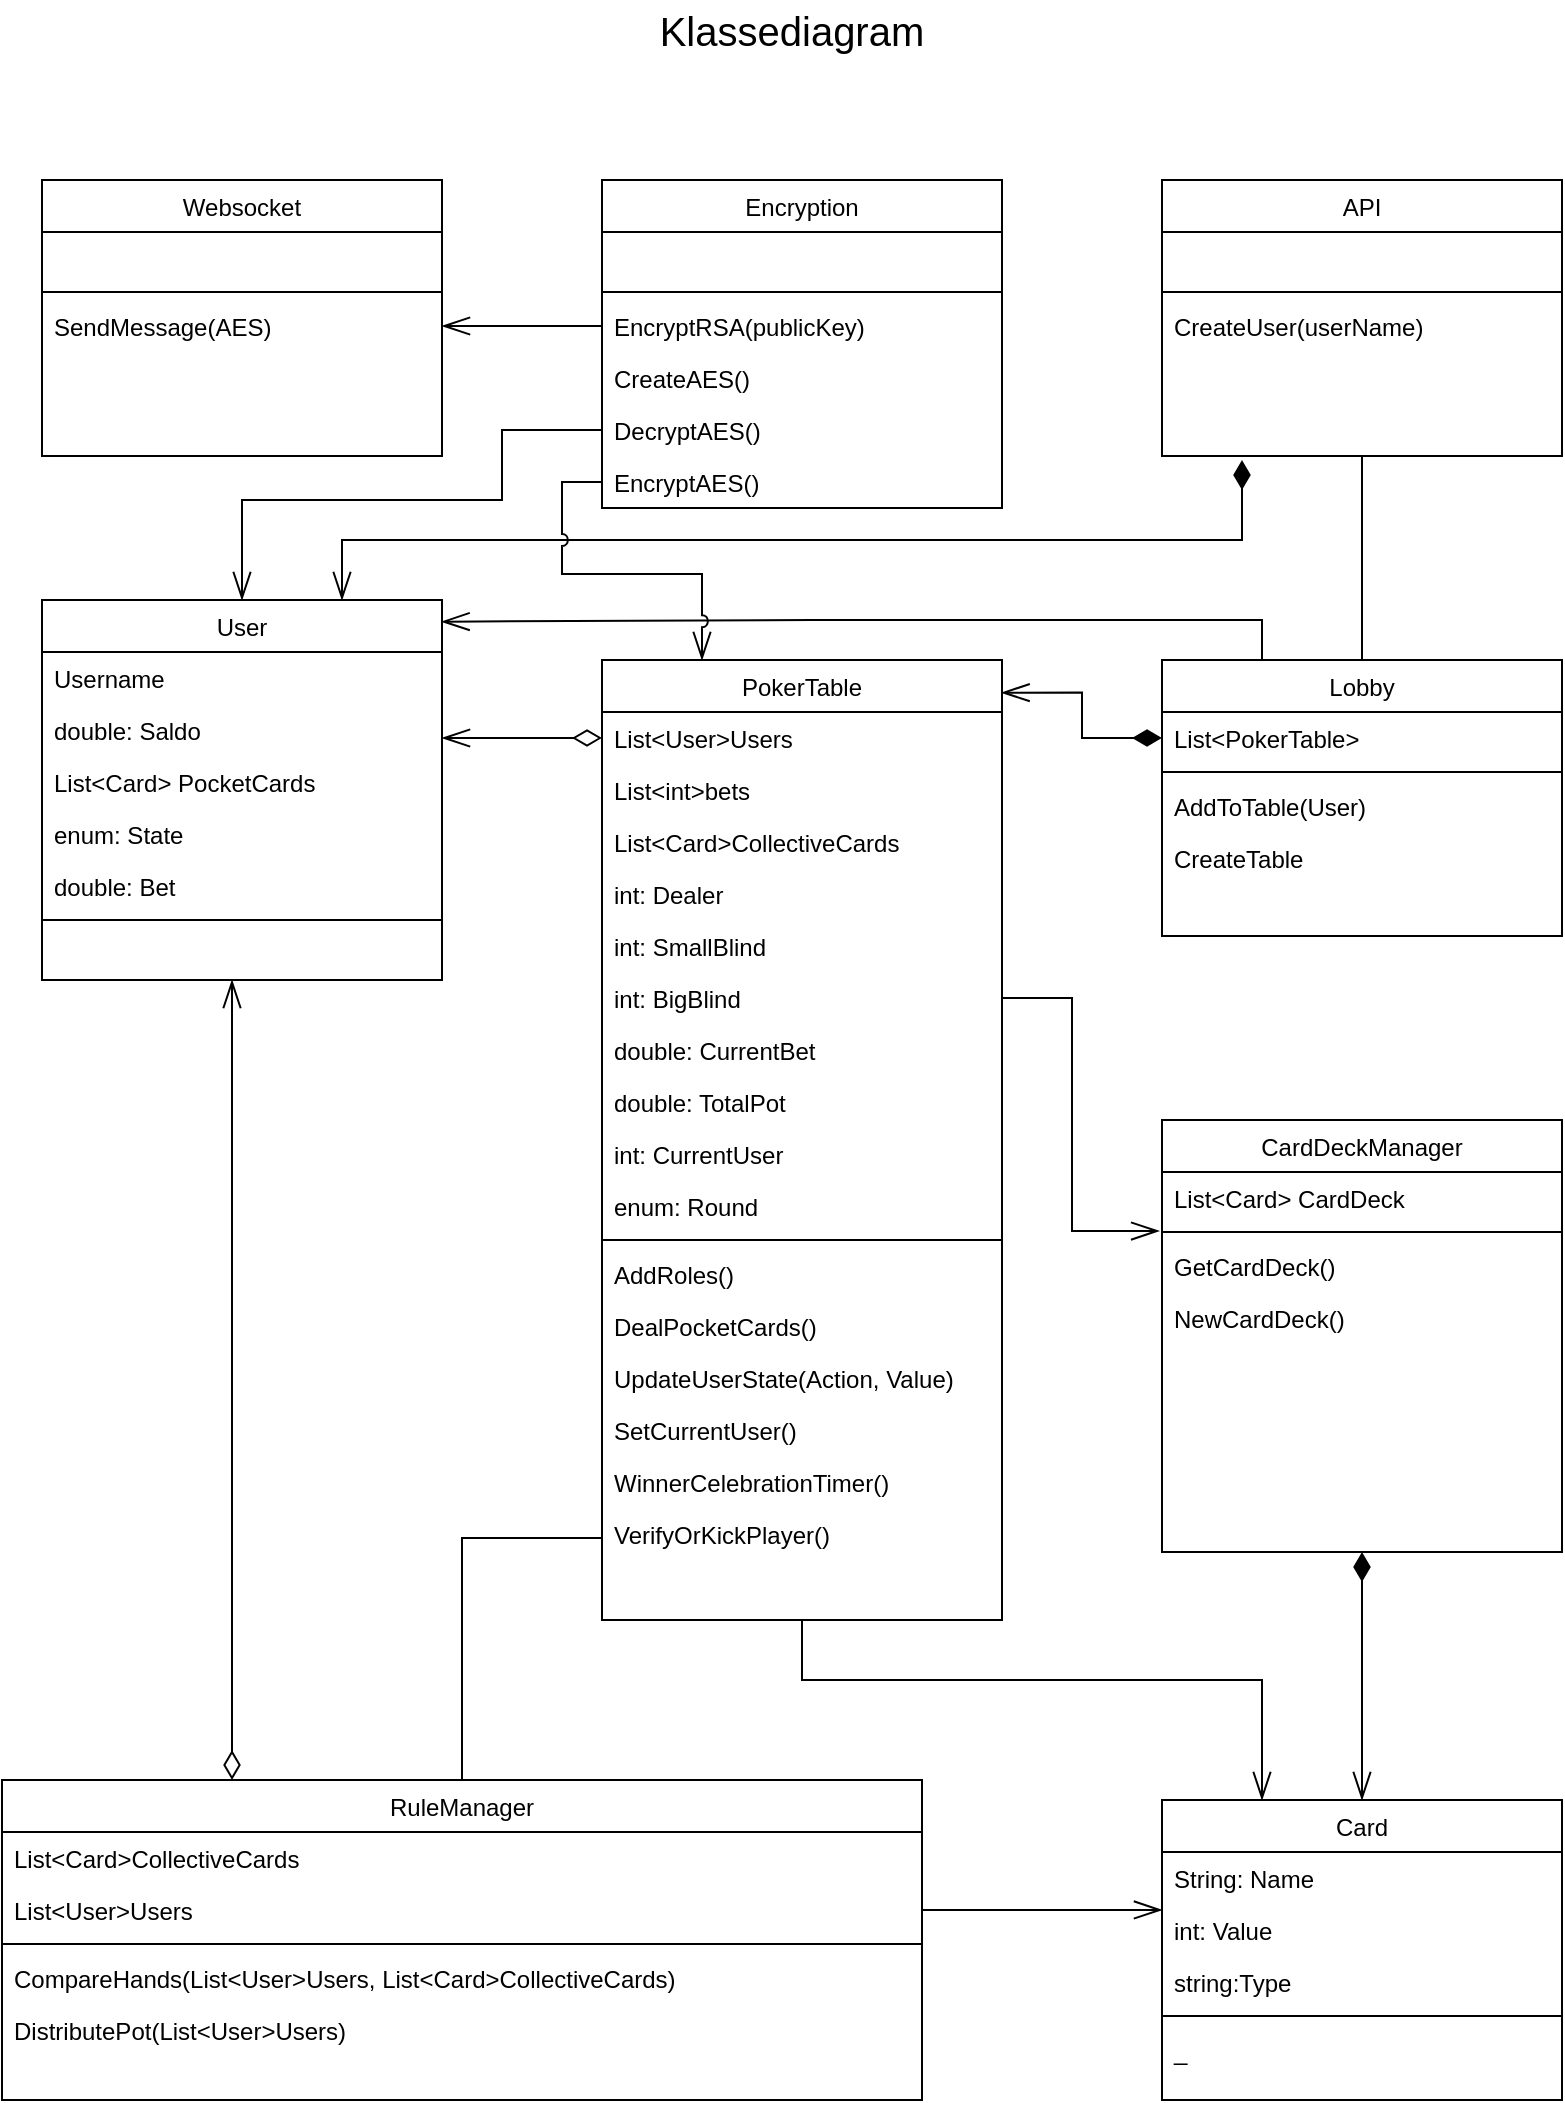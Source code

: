<mxfile>
    <diagram id="C5RBs43oDa-KdzZeNtuy" name="Page-1">
        <mxGraphModel dx="1634" dy="894" grid="1" gridSize="10" guides="1" tooltips="1" connect="1" arrows="1" fold="1" page="1" pageScale="1" pageWidth="827" pageHeight="1169" math="0" shadow="0">
            <root>
                <mxCell id="WIyWlLk6GJQsqaUBKTNV-0"/>
                <mxCell id="WIyWlLk6GJQsqaUBKTNV-1" parent="WIyWlLk6GJQsqaUBKTNV-0"/>
                <mxCell id="g2CpuVn7bc5RLm2Ukf-G-10" style="edgeStyle=orthogonalEdgeStyle;rounded=0;orthogonalLoop=1;jettySize=auto;html=1;exitX=0.25;exitY=0;exitDx=0;exitDy=0;entryX=0.999;entryY=0.057;entryDx=0;entryDy=0;entryPerimeter=0;startArrow=none;startFill=0;endArrow=openThin;endFill=0;startSize=12;endSize=12;sourcePerimeterSpacing=12;targetPerimeterSpacing=12;" parent="WIyWlLk6GJQsqaUBKTNV-1" source="zkfFHV4jXpPFQw0GAbJ--0" target="WFrLbu0aOw9eVItHQ842-36" edge="1">
                    <mxGeometry relative="1" as="geometry"/>
                </mxCell>
                <mxCell id="zkfFHV4jXpPFQw0GAbJ--0" value="Lobby" style="swimlane;fontStyle=0;align=center;verticalAlign=top;childLayout=stackLayout;horizontal=1;startSize=26;horizontalStack=0;resizeParent=1;resizeLast=0;collapsible=1;marginBottom=0;rounded=0;shadow=0;strokeWidth=1;" parent="WIyWlLk6GJQsqaUBKTNV-1" vertex="1">
                    <mxGeometry x="600" y="370" width="200" height="138" as="geometry">
                        <mxRectangle x="230" y="140" width="160" height="26" as="alternateBounds"/>
                    </mxGeometry>
                </mxCell>
                <mxCell id="WFrLbu0aOw9eVItHQ842-25" value="List&lt;PokerTable&gt;" style="text;align=left;verticalAlign=top;spacingLeft=4;spacingRight=4;overflow=hidden;rotatable=0;points=[[0,0.5],[1,0.5]];portConstraint=eastwest;" parent="zkfFHV4jXpPFQw0GAbJ--0" vertex="1">
                    <mxGeometry y="26" width="200" height="26" as="geometry"/>
                </mxCell>
                <mxCell id="zkfFHV4jXpPFQw0GAbJ--4" value="" style="line;html=1;strokeWidth=1;align=left;verticalAlign=middle;spacingTop=-1;spacingLeft=3;spacingRight=3;rotatable=0;labelPosition=right;points=[];portConstraint=eastwest;" parent="zkfFHV4jXpPFQw0GAbJ--0" vertex="1">
                    <mxGeometry y="52" width="200" height="8" as="geometry"/>
                </mxCell>
                <mxCell id="zkfFHV4jXpPFQw0GAbJ--5" value="AddToTable(User)" style="text;align=left;verticalAlign=top;spacingLeft=4;spacingRight=4;overflow=hidden;rotatable=0;points=[[0,0.5],[1,0.5]];portConstraint=eastwest;" parent="zkfFHV4jXpPFQw0GAbJ--0" vertex="1">
                    <mxGeometry y="60" width="200" height="26" as="geometry"/>
                </mxCell>
                <mxCell id="WFrLbu0aOw9eVItHQ842-24" value="CreateTable" style="text;align=left;verticalAlign=top;spacingLeft=4;spacingRight=4;overflow=hidden;rotatable=0;points=[[0,0.5],[1,0.5]];portConstraint=eastwest;" parent="zkfFHV4jXpPFQw0GAbJ--0" vertex="1">
                    <mxGeometry y="86" width="200" height="26" as="geometry"/>
                </mxCell>
                <mxCell id="zkfFHV4jXpPFQw0GAbJ--13" value="Encryption" style="swimlane;fontStyle=0;align=center;verticalAlign=top;childLayout=stackLayout;horizontal=1;startSize=26;horizontalStack=0;resizeParent=1;resizeLast=0;collapsible=1;marginBottom=0;rounded=0;shadow=0;strokeWidth=1;" parent="WIyWlLk6GJQsqaUBKTNV-1" vertex="1">
                    <mxGeometry x="320" y="130" width="200" height="164" as="geometry">
                        <mxRectangle x="340" y="380" width="170" height="26" as="alternateBounds"/>
                    </mxGeometry>
                </mxCell>
                <mxCell id="zkfFHV4jXpPFQw0GAbJ--14" value=" " style="text;align=left;verticalAlign=top;spacingLeft=4;spacingRight=4;overflow=hidden;rotatable=0;points=[[0,0.5],[1,0.5]];portConstraint=eastwest;" parent="zkfFHV4jXpPFQw0GAbJ--13" vertex="1">
                    <mxGeometry y="26" width="200" height="26" as="geometry"/>
                </mxCell>
                <mxCell id="zkfFHV4jXpPFQw0GAbJ--15" value="" style="line;html=1;strokeWidth=1;align=left;verticalAlign=middle;spacingTop=-1;spacingLeft=3;spacingRight=3;rotatable=0;labelPosition=right;points=[];portConstraint=eastwest;" parent="zkfFHV4jXpPFQw0GAbJ--13" vertex="1">
                    <mxGeometry y="52" width="200" height="8" as="geometry"/>
                </mxCell>
                <mxCell id="WFrLbu0aOw9eVItHQ842-3" value="EncryptRSA(publicKey)" style="text;align=left;verticalAlign=top;spacingLeft=4;spacingRight=4;overflow=hidden;rotatable=0;points=[[0,0.5],[1,0.5]];portConstraint=eastwest;" parent="zkfFHV4jXpPFQw0GAbJ--13" vertex="1">
                    <mxGeometry y="60" width="200" height="26" as="geometry"/>
                </mxCell>
                <mxCell id="WFrLbu0aOw9eVItHQ842-13" value="CreateAES()" style="text;align=left;verticalAlign=top;spacingLeft=4;spacingRight=4;overflow=hidden;rotatable=0;points=[[0,0.5],[1,0.5]];portConstraint=eastwest;" parent="zkfFHV4jXpPFQw0GAbJ--13" vertex="1">
                    <mxGeometry y="86" width="200" height="26" as="geometry"/>
                </mxCell>
                <mxCell id="WFrLbu0aOw9eVItHQ842-12" value="DecryptAES()" style="text;align=left;verticalAlign=top;spacingLeft=4;spacingRight=4;overflow=hidden;rotatable=0;points=[[0,0.5],[1,0.5]];portConstraint=eastwest;" parent="zkfFHV4jXpPFQw0GAbJ--13" vertex="1">
                    <mxGeometry y="112" width="200" height="26" as="geometry"/>
                </mxCell>
                <mxCell id="WFrLbu0aOw9eVItHQ842-27" value="EncryptAES()" style="text;align=left;verticalAlign=top;spacingLeft=4;spacingRight=4;overflow=hidden;rotatable=0;points=[[0,0.5],[1,0.5]];portConstraint=eastwest;" parent="zkfFHV4jXpPFQw0GAbJ--13" vertex="1">
                    <mxGeometry y="138" width="200" height="26" as="geometry"/>
                </mxCell>
                <mxCell id="zkfFHV4jXpPFQw0GAbJ--17" value="Card" style="swimlane;fontStyle=0;align=center;verticalAlign=top;childLayout=stackLayout;horizontal=1;startSize=26;horizontalStack=0;resizeParent=1;resizeLast=0;collapsible=1;marginBottom=0;rounded=0;shadow=0;strokeWidth=1;" parent="WIyWlLk6GJQsqaUBKTNV-1" vertex="1">
                    <mxGeometry x="600" y="940" width="200" height="150" as="geometry">
                        <mxRectangle x="550" y="140" width="160" height="26" as="alternateBounds"/>
                    </mxGeometry>
                </mxCell>
                <mxCell id="zkfFHV4jXpPFQw0GAbJ--18" value="String: Name" style="text;align=left;verticalAlign=top;spacingLeft=4;spacingRight=4;overflow=hidden;rotatable=0;points=[[0,0.5],[1,0.5]];portConstraint=eastwest;" parent="zkfFHV4jXpPFQw0GAbJ--17" vertex="1">
                    <mxGeometry y="26" width="200" height="26" as="geometry"/>
                </mxCell>
                <mxCell id="zkfFHV4jXpPFQw0GAbJ--19" value="int: Value" style="text;align=left;verticalAlign=top;spacingLeft=4;spacingRight=4;overflow=hidden;rotatable=0;points=[[0,0.5],[1,0.5]];portConstraint=eastwest;rounded=0;shadow=0;html=0;" parent="zkfFHV4jXpPFQw0GAbJ--17" vertex="1">
                    <mxGeometry y="52" width="200" height="26" as="geometry"/>
                </mxCell>
                <mxCell id="zkfFHV4jXpPFQw0GAbJ--20" value="string:Type" style="text;align=left;verticalAlign=top;spacingLeft=4;spacingRight=4;overflow=hidden;rotatable=0;points=[[0,0.5],[1,0.5]];portConstraint=eastwest;rounded=0;shadow=0;html=0;" parent="zkfFHV4jXpPFQw0GAbJ--17" vertex="1">
                    <mxGeometry y="78" width="200" height="26" as="geometry"/>
                </mxCell>
                <mxCell id="zkfFHV4jXpPFQw0GAbJ--23" value="" style="line;html=1;strokeWidth=1;align=left;verticalAlign=middle;spacingTop=-1;spacingLeft=3;spacingRight=3;rotatable=0;labelPosition=right;points=[];portConstraint=eastwest;" parent="zkfFHV4jXpPFQw0GAbJ--17" vertex="1">
                    <mxGeometry y="104" width="200" height="8" as="geometry"/>
                </mxCell>
                <mxCell id="zkfFHV4jXpPFQw0GAbJ--25" value="_" style="text;align=left;verticalAlign=top;spacingLeft=4;spacingRight=4;overflow=hidden;rotatable=0;points=[[0,0.5],[1,0.5]];portConstraint=eastwest;" parent="zkfFHV4jXpPFQw0GAbJ--17" vertex="1">
                    <mxGeometry y="112" width="200" height="26" as="geometry"/>
                </mxCell>
                <mxCell id="g2CpuVn7bc5RLm2Ukf-G-5" style="edgeStyle=orthogonalEdgeStyle;rounded=0;orthogonalLoop=1;jettySize=auto;html=1;entryX=0.5;entryY=0;entryDx=0;entryDy=0;startArrow=diamondThin;startFill=1;endArrow=openThin;endFill=0;startSize=12;endSize=12;sourcePerimeterSpacing=12;targetPerimeterSpacing=12;exitX=0.5;exitY=1;exitDx=0;exitDy=0;" parent="WIyWlLk6GJQsqaUBKTNV-1" source="WFrLbu0aOw9eVItHQ842-4" target="zkfFHV4jXpPFQw0GAbJ--17" edge="1">
                    <mxGeometry relative="1" as="geometry"/>
                </mxCell>
                <mxCell id="WFrLbu0aOw9eVItHQ842-4" value="CardDeckManager" style="swimlane;fontStyle=0;align=center;verticalAlign=top;childLayout=stackLayout;horizontal=1;startSize=26;horizontalStack=0;resizeParent=1;resizeLast=0;collapsible=1;marginBottom=0;rounded=0;shadow=0;strokeWidth=1;" parent="WIyWlLk6GJQsqaUBKTNV-1" vertex="1">
                    <mxGeometry x="600" y="600" width="200" height="216" as="geometry">
                        <mxRectangle x="550" y="140" width="160" height="26" as="alternateBounds"/>
                    </mxGeometry>
                </mxCell>
                <mxCell id="WFrLbu0aOw9eVItHQ842-5" value="List&lt;Card&gt; CardDeck" style="text;align=left;verticalAlign=top;spacingLeft=4;spacingRight=4;overflow=hidden;rotatable=0;points=[[0,0.5],[1,0.5]];portConstraint=eastwest;" parent="WFrLbu0aOw9eVItHQ842-4" vertex="1">
                    <mxGeometry y="26" width="200" height="26" as="geometry"/>
                </mxCell>
                <mxCell id="WFrLbu0aOw9eVItHQ842-10" value="" style="line;html=1;strokeWidth=1;align=left;verticalAlign=middle;spacingTop=-1;spacingLeft=3;spacingRight=3;rotatable=0;labelPosition=right;points=[];portConstraint=eastwest;" parent="WFrLbu0aOw9eVItHQ842-4" vertex="1">
                    <mxGeometry y="52" width="200" height="8" as="geometry"/>
                </mxCell>
                <mxCell id="WFrLbu0aOw9eVItHQ842-11" value="GetCardDeck()" style="text;align=left;verticalAlign=top;spacingLeft=4;spacingRight=4;overflow=hidden;rotatable=0;points=[[0,0.5],[1,0.5]];portConstraint=eastwest;" parent="WFrLbu0aOw9eVItHQ842-4" vertex="1">
                    <mxGeometry y="60" width="200" height="26" as="geometry"/>
                </mxCell>
                <mxCell id="WFrLbu0aOw9eVItHQ842-26" value="NewCardDeck()" style="text;align=left;verticalAlign=top;spacingLeft=4;spacingRight=4;overflow=hidden;rotatable=0;points=[[0,0.5],[1,0.5]];portConstraint=eastwest;" parent="WFrLbu0aOw9eVItHQ842-4" vertex="1">
                    <mxGeometry y="86" width="200" height="26" as="geometry"/>
                </mxCell>
                <mxCell id="g2CpuVn7bc5RLm2Ukf-G-0" style="edgeStyle=orthogonalEdgeStyle;rounded=0;orthogonalLoop=1;jettySize=auto;html=1;entryX=0.5;entryY=0;entryDx=0;entryDy=0;endArrow=none;endFill=0;" parent="WIyWlLk6GJQsqaUBKTNV-1" source="WFrLbu0aOw9eVItHQ842-14" target="zkfFHV4jXpPFQw0GAbJ--0" edge="1">
                    <mxGeometry relative="1" as="geometry"/>
                </mxCell>
                <mxCell id="g2CpuVn7bc5RLm2Ukf-G-9" style="edgeStyle=orthogonalEdgeStyle;rounded=0;orthogonalLoop=1;jettySize=auto;html=1;entryX=0.75;entryY=0;entryDx=0;entryDy=0;startArrow=diamondThin;startFill=1;endArrow=openThin;endFill=0;startSize=12;endSize=12;sourcePerimeterSpacing=12;targetPerimeterSpacing=12;" parent="WIyWlLk6GJQsqaUBKTNV-1" target="WFrLbu0aOw9eVItHQ842-36" edge="1">
                    <mxGeometry relative="1" as="geometry">
                        <mxPoint x="640" y="270" as="sourcePoint"/>
                        <Array as="points">
                            <mxPoint x="640" y="310"/>
                            <mxPoint x="190" y="310"/>
                        </Array>
                    </mxGeometry>
                </mxCell>
                <mxCell id="WFrLbu0aOw9eVItHQ842-14" value="API" style="swimlane;fontStyle=0;align=center;verticalAlign=top;childLayout=stackLayout;horizontal=1;startSize=26;horizontalStack=0;resizeParent=1;resizeLast=0;collapsible=1;marginBottom=0;rounded=0;shadow=0;strokeWidth=1;" parent="WIyWlLk6GJQsqaUBKTNV-1" vertex="1">
                    <mxGeometry x="600" y="130" width="200" height="138" as="geometry">
                        <mxRectangle x="340" y="380" width="170" height="26" as="alternateBounds"/>
                    </mxGeometry>
                </mxCell>
                <mxCell id="WFrLbu0aOw9eVItHQ842-15" value=" " style="text;align=left;verticalAlign=top;spacingLeft=4;spacingRight=4;overflow=hidden;rotatable=0;points=[[0,0.5],[1,0.5]];portConstraint=eastwest;" parent="WFrLbu0aOw9eVItHQ842-14" vertex="1">
                    <mxGeometry y="26" width="200" height="26" as="geometry"/>
                </mxCell>
                <mxCell id="WFrLbu0aOw9eVItHQ842-16" value="" style="line;html=1;strokeWidth=1;align=left;verticalAlign=middle;spacingTop=-1;spacingLeft=3;spacingRight=3;rotatable=0;labelPosition=right;points=[];portConstraint=eastwest;" parent="WFrLbu0aOw9eVItHQ842-14" vertex="1">
                    <mxGeometry y="52" width="200" height="8" as="geometry"/>
                </mxCell>
                <mxCell id="WFrLbu0aOw9eVItHQ842-17" value="CreateUser(userName)" style="text;align=left;verticalAlign=top;spacingLeft=4;spacingRight=4;overflow=hidden;rotatable=0;points=[[0,0.5],[1,0.5]];portConstraint=eastwest;" parent="WFrLbu0aOw9eVItHQ842-14" vertex="1">
                    <mxGeometry y="60" width="200" height="26" as="geometry"/>
                </mxCell>
                <mxCell id="WFrLbu0aOw9eVItHQ842-20" value="PokerTable" style="swimlane;fontStyle=0;align=center;verticalAlign=top;childLayout=stackLayout;horizontal=1;startSize=26;horizontalStack=0;resizeParent=1;resizeLast=0;collapsible=1;marginBottom=0;rounded=0;shadow=0;strokeWidth=1;" parent="WIyWlLk6GJQsqaUBKTNV-1" vertex="1">
                    <mxGeometry x="320" y="370" width="200" height="480" as="geometry">
                        <mxRectangle x="230" y="140" width="160" height="26" as="alternateBounds"/>
                    </mxGeometry>
                </mxCell>
                <mxCell id="WFrLbu0aOw9eVItHQ842-43" value="List&lt;User&gt;Users" style="text;align=left;verticalAlign=top;spacingLeft=4;spacingRight=4;overflow=hidden;rotatable=0;points=[[0,0.5],[1,0.5]];portConstraint=eastwest;" parent="WFrLbu0aOw9eVItHQ842-20" vertex="1">
                    <mxGeometry y="26" width="200" height="26" as="geometry"/>
                </mxCell>
                <mxCell id="WFrLbu0aOw9eVItHQ842-48" value="List&lt;int&gt;bets" style="text;align=left;verticalAlign=top;spacingLeft=4;spacingRight=4;overflow=hidden;rotatable=0;points=[[0,0.5],[1,0.5]];portConstraint=eastwest;" parent="WFrLbu0aOw9eVItHQ842-20" vertex="1">
                    <mxGeometry y="52" width="200" height="26" as="geometry"/>
                </mxCell>
                <mxCell id="yhYtkNrn_32uBkW9VBf4-6" value="List&lt;Card&gt;CollectiveCards" style="text;align=left;verticalAlign=top;spacingLeft=4;spacingRight=4;overflow=hidden;rotatable=0;points=[[0,0.5],[1,0.5]];portConstraint=eastwest;" parent="WFrLbu0aOw9eVItHQ842-20" vertex="1">
                    <mxGeometry y="78" width="200" height="26" as="geometry"/>
                </mxCell>
                <mxCell id="WFrLbu0aOw9eVItHQ842-44" value="int: Dealer " style="text;align=left;verticalAlign=top;spacingLeft=4;spacingRight=4;overflow=hidden;rotatable=0;points=[[0,0.5],[1,0.5]];portConstraint=eastwest;" parent="WFrLbu0aOw9eVItHQ842-20" vertex="1">
                    <mxGeometry y="104" width="200" height="26" as="geometry"/>
                </mxCell>
                <mxCell id="WFrLbu0aOw9eVItHQ842-45" value="int: SmallBlind" style="text;align=left;verticalAlign=top;spacingLeft=4;spacingRight=4;overflow=hidden;rotatable=0;points=[[0,0.5],[1,0.5]];portConstraint=eastwest;" parent="WFrLbu0aOw9eVItHQ842-20" vertex="1">
                    <mxGeometry y="130" width="200" height="26" as="geometry"/>
                </mxCell>
                <mxCell id="WFrLbu0aOw9eVItHQ842-46" value="int: BigBlind" style="text;align=left;verticalAlign=top;spacingLeft=4;spacingRight=4;overflow=hidden;rotatable=0;points=[[0,0.5],[1,0.5]];portConstraint=eastwest;" parent="WFrLbu0aOw9eVItHQ842-20" vertex="1">
                    <mxGeometry y="156" width="200" height="26" as="geometry"/>
                </mxCell>
                <mxCell id="yhYtkNrn_32uBkW9VBf4-2" value="double: CurrentBet" style="text;align=left;verticalAlign=top;spacingLeft=4;spacingRight=4;overflow=hidden;rotatable=0;points=[[0,0.5],[1,0.5]];portConstraint=eastwest;" parent="WFrLbu0aOw9eVItHQ842-20" vertex="1">
                    <mxGeometry y="182" width="200" height="26" as="geometry"/>
                </mxCell>
                <mxCell id="RgYvJ4ODF3j2oK7oiL2H-4" value="double: TotalPot" style="text;align=left;verticalAlign=top;spacingLeft=4;spacingRight=4;overflow=hidden;rotatable=0;points=[[0,0.5],[1,0.5]];portConstraint=eastwest;" parent="WFrLbu0aOw9eVItHQ842-20" vertex="1">
                    <mxGeometry y="208" width="200" height="26" as="geometry"/>
                </mxCell>
                <mxCell id="yhYtkNrn_32uBkW9VBf4-3" value="int: CurrentUser" style="text;align=left;verticalAlign=top;spacingLeft=4;spacingRight=4;overflow=hidden;rotatable=0;points=[[0,0.5],[1,0.5]];portConstraint=eastwest;" parent="WFrLbu0aOw9eVItHQ842-20" vertex="1">
                    <mxGeometry y="234" width="200" height="26" as="geometry"/>
                </mxCell>
                <mxCell id="yhYtkNrn_32uBkW9VBf4-7" value="enum: Round" style="text;align=left;verticalAlign=top;spacingLeft=4;spacingRight=4;overflow=hidden;rotatable=0;points=[[0,0.5],[1,0.5]];portConstraint=eastwest;" parent="WFrLbu0aOw9eVItHQ842-20" vertex="1">
                    <mxGeometry y="260" width="200" height="26" as="geometry"/>
                </mxCell>
                <mxCell id="WFrLbu0aOw9eVItHQ842-22" value="" style="line;html=1;strokeWidth=1;align=left;verticalAlign=middle;spacingTop=-1;spacingLeft=3;spacingRight=3;rotatable=0;labelPosition=right;points=[];portConstraint=eastwest;" parent="WFrLbu0aOw9eVItHQ842-20" vertex="1">
                    <mxGeometry y="286" width="200" height="8" as="geometry"/>
                </mxCell>
                <mxCell id="WFrLbu0aOw9eVItHQ842-28" value="AddRoles()" style="text;align=left;verticalAlign=top;spacingLeft=4;spacingRight=4;overflow=hidden;rotatable=0;points=[[0,0.5],[1,0.5]];portConstraint=eastwest;" parent="WFrLbu0aOw9eVItHQ842-20" vertex="1">
                    <mxGeometry y="294" width="200" height="26" as="geometry"/>
                </mxCell>
                <mxCell id="WFrLbu0aOw9eVItHQ842-29" value="DealPocketCards()" style="text;align=left;verticalAlign=top;spacingLeft=4;spacingRight=4;overflow=hidden;rotatable=0;points=[[0,0.5],[1,0.5]];portConstraint=eastwest;" parent="WFrLbu0aOw9eVItHQ842-20" vertex="1">
                    <mxGeometry y="320" width="200" height="26" as="geometry"/>
                </mxCell>
                <mxCell id="yhYtkNrn_32uBkW9VBf4-0" value="UpdateUserState(Action, Value)" style="text;align=left;verticalAlign=top;spacingLeft=4;spacingRight=4;overflow=hidden;rotatable=0;points=[[0,0.5],[1,0.5]];portConstraint=eastwest;" parent="WFrLbu0aOw9eVItHQ842-20" vertex="1">
                    <mxGeometry y="346" width="200" height="26" as="geometry"/>
                </mxCell>
                <mxCell id="yhYtkNrn_32uBkW9VBf4-4" value="SetCurrentUser()" style="text;align=left;verticalAlign=top;spacingLeft=4;spacingRight=4;overflow=hidden;rotatable=0;points=[[0,0.5],[1,0.5]];portConstraint=eastwest;" parent="WFrLbu0aOw9eVItHQ842-20" vertex="1">
                    <mxGeometry y="372" width="200" height="26" as="geometry"/>
                </mxCell>
                <mxCell id="RgYvJ4ODF3j2oK7oiL2H-8" value="WinnerCelebrationTimer()" style="text;align=left;verticalAlign=top;spacingLeft=4;spacingRight=4;overflow=hidden;rotatable=0;points=[[0,0.5],[1,0.5]];portConstraint=eastwest;" parent="WFrLbu0aOw9eVItHQ842-20" vertex="1">
                    <mxGeometry y="398" width="200" height="26" as="geometry"/>
                </mxCell>
                <mxCell id="RgYvJ4ODF3j2oK7oiL2H-7" value="VerifyOrKickPlayer()" style="text;align=left;verticalAlign=top;spacingLeft=4;spacingRight=4;overflow=hidden;rotatable=0;points=[[0,0.5],[1,0.5]];portConstraint=eastwest;" parent="WFrLbu0aOw9eVItHQ842-20" vertex="1">
                    <mxGeometry y="424" width="200" height="30" as="geometry"/>
                </mxCell>
                <mxCell id="g2CpuVn7bc5RLm2Ukf-G-13" style="edgeStyle=orthogonalEdgeStyle;rounded=0;orthogonalLoop=1;jettySize=auto;html=1;exitX=0.25;exitY=0;exitDx=0;exitDy=0;entryX=0.475;entryY=1;entryDx=0;entryDy=0;entryPerimeter=0;startArrow=diamondThin;startFill=0;endArrow=openThin;endFill=0;startSize=12;endSize=12;sourcePerimeterSpacing=12;targetPerimeterSpacing=12;" parent="WIyWlLk6GJQsqaUBKTNV-1" source="WFrLbu0aOw9eVItHQ842-30" target="WFrLbu0aOw9eVItHQ842-41" edge="1">
                    <mxGeometry relative="1" as="geometry"/>
                </mxCell>
                <mxCell id="WFrLbu0aOw9eVItHQ842-30" value="RuleManager" style="swimlane;fontStyle=0;align=center;verticalAlign=top;childLayout=stackLayout;horizontal=1;startSize=26;horizontalStack=0;resizeParent=1;resizeLast=0;collapsible=1;marginBottom=0;rounded=0;shadow=0;strokeWidth=1;" parent="WIyWlLk6GJQsqaUBKTNV-1" vertex="1">
                    <mxGeometry x="20" y="930" width="460" height="160" as="geometry">
                        <mxRectangle x="550" y="140" width="160" height="26" as="alternateBounds"/>
                    </mxGeometry>
                </mxCell>
                <mxCell id="WFrLbu0aOw9eVItHQ842-31" value="List&lt;Card&gt;CollectiveCards" style="text;align=left;verticalAlign=top;spacingLeft=4;spacingRight=4;overflow=hidden;rotatable=0;points=[[0,0.5],[1,0.5]];portConstraint=eastwest;" parent="WFrLbu0aOw9eVItHQ842-30" vertex="1">
                    <mxGeometry y="26" width="460" height="26" as="geometry"/>
                </mxCell>
                <mxCell id="WFrLbu0aOw9eVItHQ842-35" value="List&lt;User&gt;Users" style="text;align=left;verticalAlign=top;spacingLeft=4;spacingRight=4;overflow=hidden;rotatable=0;points=[[0,0.5],[1,0.5]];portConstraint=eastwest;" parent="WFrLbu0aOw9eVItHQ842-30" vertex="1">
                    <mxGeometry y="52" width="460" height="26" as="geometry"/>
                </mxCell>
                <mxCell id="WFrLbu0aOw9eVItHQ842-32" value="" style="line;html=1;strokeWidth=1;align=left;verticalAlign=middle;spacingTop=-1;spacingLeft=3;spacingRight=3;rotatable=0;labelPosition=right;points=[];portConstraint=eastwest;" parent="WFrLbu0aOw9eVItHQ842-30" vertex="1">
                    <mxGeometry y="78" width="460" height="8" as="geometry"/>
                </mxCell>
                <mxCell id="WFrLbu0aOw9eVItHQ842-33" value="CompareHands(List&lt;User&gt;Users, List&lt;Card&gt;CollectiveCards)" style="text;align=left;verticalAlign=top;spacingLeft=4;spacingRight=4;overflow=hidden;rotatable=0;points=[[0,0.5],[1,0.5]];portConstraint=eastwest;" parent="WFrLbu0aOw9eVItHQ842-30" vertex="1">
                    <mxGeometry y="86" width="460" height="26" as="geometry"/>
                </mxCell>
                <mxCell id="RgYvJ4ODF3j2oK7oiL2H-5" value="DistributePot(List&lt;User&gt;Users)" style="text;align=left;verticalAlign=top;spacingLeft=4;spacingRight=4;overflow=hidden;rotatable=0;points=[[0,0.5],[1,0.5]];portConstraint=eastwest;" parent="WFrLbu0aOw9eVItHQ842-30" vertex="1">
                    <mxGeometry y="112" width="460" height="26" as="geometry"/>
                </mxCell>
                <mxCell id="WFrLbu0aOw9eVItHQ842-36" value="User" style="swimlane;fontStyle=0;align=center;verticalAlign=top;childLayout=stackLayout;horizontal=1;startSize=26;horizontalStack=0;resizeParent=1;resizeLast=0;collapsible=1;marginBottom=0;rounded=0;shadow=0;strokeWidth=1;" parent="WIyWlLk6GJQsqaUBKTNV-1" vertex="1">
                    <mxGeometry x="40" y="340" width="200" height="190" as="geometry">
                        <mxRectangle x="340" y="380" width="170" height="26" as="alternateBounds"/>
                    </mxGeometry>
                </mxCell>
                <mxCell id="WFrLbu0aOw9eVItHQ842-37" value="Username" style="text;align=left;verticalAlign=top;spacingLeft=4;spacingRight=4;overflow=hidden;rotatable=0;points=[[0,0.5],[1,0.5]];portConstraint=eastwest;" parent="WFrLbu0aOw9eVItHQ842-36" vertex="1">
                    <mxGeometry y="26" width="200" height="26" as="geometry"/>
                </mxCell>
                <mxCell id="WFrLbu0aOw9eVItHQ842-40" value="double: Saldo" style="text;align=left;verticalAlign=top;spacingLeft=4;spacingRight=4;overflow=hidden;rotatable=0;points=[[0,0.5],[1,0.5]];portConstraint=eastwest;" parent="WFrLbu0aOw9eVItHQ842-36" vertex="1">
                    <mxGeometry y="52" width="200" height="26" as="geometry"/>
                </mxCell>
                <mxCell id="WFrLbu0aOw9eVItHQ842-42" value="List&lt;Card&gt; PocketCards" style="text;align=left;verticalAlign=top;spacingLeft=4;spacingRight=4;overflow=hidden;rotatable=0;points=[[0,0.5],[1,0.5]];portConstraint=eastwest;" parent="WFrLbu0aOw9eVItHQ842-36" vertex="1">
                    <mxGeometry y="78" width="200" height="26" as="geometry"/>
                </mxCell>
                <mxCell id="WFrLbu0aOw9eVItHQ842-47" value="enum: State" style="text;align=left;verticalAlign=top;spacingLeft=4;spacingRight=4;overflow=hidden;rotatable=0;points=[[0,0.5],[1,0.5]];portConstraint=eastwest;" parent="WFrLbu0aOw9eVItHQ842-36" vertex="1">
                    <mxGeometry y="104" width="200" height="26" as="geometry"/>
                </mxCell>
                <mxCell id="WFrLbu0aOw9eVItHQ842-49" value="double: Bet" style="text;align=left;verticalAlign=top;spacingLeft=4;spacingRight=4;overflow=hidden;rotatable=0;points=[[0,0.5],[1,0.5]];portConstraint=eastwest;" parent="WFrLbu0aOw9eVItHQ842-36" vertex="1">
                    <mxGeometry y="130" width="200" height="26" as="geometry"/>
                </mxCell>
                <mxCell id="WFrLbu0aOw9eVItHQ842-38" value="" style="line;html=1;strokeWidth=1;align=left;verticalAlign=middle;spacingTop=-1;spacingLeft=3;spacingRight=3;rotatable=0;labelPosition=right;points=[];portConstraint=eastwest;" parent="WFrLbu0aOw9eVItHQ842-36" vertex="1">
                    <mxGeometry y="156" width="200" height="8" as="geometry"/>
                </mxCell>
                <mxCell id="WFrLbu0aOw9eVItHQ842-41" value=" " style="text;align=left;verticalAlign=top;spacingLeft=4;spacingRight=4;overflow=hidden;rotatable=0;points=[[0,0.5],[1,0.5]];portConstraint=eastwest;" parent="WFrLbu0aOw9eVItHQ842-36" vertex="1">
                    <mxGeometry y="164" width="200" height="26" as="geometry"/>
                </mxCell>
                <mxCell id="RgYvJ4ODF3j2oK7oiL2H-0" value="Websocket" style="swimlane;fontStyle=0;align=center;verticalAlign=top;childLayout=stackLayout;horizontal=1;startSize=26;horizontalStack=0;resizeParent=1;resizeLast=0;collapsible=1;marginBottom=0;rounded=0;shadow=0;strokeWidth=1;" parent="WIyWlLk6GJQsqaUBKTNV-1" vertex="1">
                    <mxGeometry x="40" y="130" width="200" height="138" as="geometry">
                        <mxRectangle x="340" y="380" width="170" height="26" as="alternateBounds"/>
                    </mxGeometry>
                </mxCell>
                <mxCell id="RgYvJ4ODF3j2oK7oiL2H-1" value=" " style="text;align=left;verticalAlign=top;spacingLeft=4;spacingRight=4;overflow=hidden;rotatable=0;points=[[0,0.5],[1,0.5]];portConstraint=eastwest;" parent="RgYvJ4ODF3j2oK7oiL2H-0" vertex="1">
                    <mxGeometry y="26" width="200" height="26" as="geometry"/>
                </mxCell>
                <mxCell id="RgYvJ4ODF3j2oK7oiL2H-2" value="" style="line;html=1;strokeWidth=1;align=left;verticalAlign=middle;spacingTop=-1;spacingLeft=3;spacingRight=3;rotatable=0;labelPosition=right;points=[];portConstraint=eastwest;" parent="RgYvJ4ODF3j2oK7oiL2H-0" vertex="1">
                    <mxGeometry y="52" width="200" height="8" as="geometry"/>
                </mxCell>
                <mxCell id="g2CpuVn7bc5RLm2Ukf-G-18" value="SendMessage(AES)" style="text;align=left;verticalAlign=top;spacingLeft=4;spacingRight=4;overflow=hidden;rotatable=0;points=[[0,0.5],[1,0.5]];portConstraint=eastwest;" parent="RgYvJ4ODF3j2oK7oiL2H-0" vertex="1">
                    <mxGeometry y="60" width="200" height="26" as="geometry"/>
                </mxCell>
                <mxCell id="g2CpuVn7bc5RLm2Ukf-G-1" style="edgeStyle=orthogonalEdgeStyle;rounded=0;orthogonalLoop=1;jettySize=auto;html=1;entryX=0.999;entryY=0.034;entryDx=0;entryDy=0;entryPerimeter=0;endArrow=openThin;endFill=0;endSize=12;startArrow=diamondThin;startFill=1;targetPerimeterSpacing=12;sourcePerimeterSpacing=12;startSize=12;exitX=0;exitY=0.5;exitDx=0;exitDy=0;" parent="WIyWlLk6GJQsqaUBKTNV-1" source="WFrLbu0aOw9eVItHQ842-25" target="WFrLbu0aOw9eVItHQ842-20" edge="1">
                    <mxGeometry relative="1" as="geometry"/>
                </mxCell>
                <mxCell id="g2CpuVn7bc5RLm2Ukf-G-3" style="edgeStyle=orthogonalEdgeStyle;rounded=0;orthogonalLoop=1;jettySize=auto;html=1;entryX=-0.007;entryY=1.136;entryDx=0;entryDy=0;entryPerimeter=0;startArrow=none;startFill=0;endArrow=openThin;endFill=0;startSize=12;endSize=12;sourcePerimeterSpacing=12;targetPerimeterSpacing=12;exitX=1;exitY=0.5;exitDx=0;exitDy=0;" parent="WIyWlLk6GJQsqaUBKTNV-1" source="WFrLbu0aOw9eVItHQ842-46" target="WFrLbu0aOw9eVItHQ842-5" edge="1">
                    <mxGeometry relative="1" as="geometry"/>
                </mxCell>
                <mxCell id="g2CpuVn7bc5RLm2Ukf-G-6" style="edgeStyle=orthogonalEdgeStyle;rounded=0;orthogonalLoop=1;jettySize=auto;html=1;startArrow=none;startFill=0;endArrow=none;endFill=0;startSize=12;endSize=12;sourcePerimeterSpacing=12;targetPerimeterSpacing=12;entryX=0.5;entryY=0;entryDx=0;entryDy=0;exitX=0;exitY=0.5;exitDx=0;exitDy=0;" parent="WIyWlLk6GJQsqaUBKTNV-1" source="RgYvJ4ODF3j2oK7oiL2H-7" target="WFrLbu0aOw9eVItHQ842-30" edge="1">
                    <mxGeometry relative="1" as="geometry"/>
                </mxCell>
                <mxCell id="g2CpuVn7bc5RLm2Ukf-G-8" style="edgeStyle=orthogonalEdgeStyle;rounded=0;orthogonalLoop=1;jettySize=auto;html=1;entryX=1;entryY=0.5;entryDx=0;entryDy=0;startArrow=none;startFill=0;endArrow=openThin;endFill=0;startSize=12;endSize=12;sourcePerimeterSpacing=12;targetPerimeterSpacing=12;exitX=0;exitY=0.5;exitDx=0;exitDy=0;" parent="WIyWlLk6GJQsqaUBKTNV-1" source="WFrLbu0aOw9eVItHQ842-3" edge="1">
                    <mxGeometry relative="1" as="geometry">
                        <mxPoint x="240" y="203" as="targetPoint"/>
                    </mxGeometry>
                </mxCell>
                <mxCell id="g2CpuVn7bc5RLm2Ukf-G-11" style="edgeStyle=orthogonalEdgeStyle;rounded=0;orthogonalLoop=1;jettySize=auto;html=1;entryX=0.25;entryY=0;entryDx=0;entryDy=0;startArrow=none;startFill=0;endArrow=openThin;endFill=0;startSize=12;endSize=12;sourcePerimeterSpacing=12;targetPerimeterSpacing=12;" parent="WIyWlLk6GJQsqaUBKTNV-1" target="zkfFHV4jXpPFQw0GAbJ--17" edge="1">
                    <mxGeometry relative="1" as="geometry">
                        <mxPoint x="420" y="850" as="sourcePoint"/>
                        <Array as="points">
                            <mxPoint x="420" y="880"/>
                            <mxPoint x="650" y="880"/>
                        </Array>
                    </mxGeometry>
                </mxCell>
                <mxCell id="g2CpuVn7bc5RLm2Ukf-G-12" style="edgeStyle=orthogonalEdgeStyle;rounded=0;orthogonalLoop=1;jettySize=auto;html=1;entryX=0;entryY=0.115;entryDx=0;entryDy=0;entryPerimeter=0;startArrow=none;startFill=0;endArrow=openThin;endFill=0;startSize=12;endSize=12;sourcePerimeterSpacing=12;targetPerimeterSpacing=12;exitX=1;exitY=0.5;exitDx=0;exitDy=0;" parent="WIyWlLk6GJQsqaUBKTNV-1" source="WFrLbu0aOw9eVItHQ842-35" target="zkfFHV4jXpPFQw0GAbJ--19" edge="1">
                    <mxGeometry relative="1" as="geometry"/>
                </mxCell>
                <mxCell id="g2CpuVn7bc5RLm2Ukf-G-14" style="edgeStyle=orthogonalEdgeStyle;rounded=0;orthogonalLoop=1;jettySize=auto;html=1;startArrow=diamondThin;startFill=0;endArrow=openThin;endFill=0;startSize=12;endSize=12;sourcePerimeterSpacing=12;targetPerimeterSpacing=12;exitX=0;exitY=0.5;exitDx=0;exitDy=0;" parent="WIyWlLk6GJQsqaUBKTNV-1" source="WFrLbu0aOw9eVItHQ842-43" edge="1">
                    <mxGeometry relative="1" as="geometry">
                        <mxPoint x="240" y="409" as="targetPoint"/>
                    </mxGeometry>
                </mxCell>
                <mxCell id="g2CpuVn7bc5RLm2Ukf-G-15" style="edgeStyle=orthogonalEdgeStyle;rounded=0;orthogonalLoop=1;jettySize=auto;html=1;entryX=0.25;entryY=0;entryDx=0;entryDy=0;startArrow=none;startFill=0;endArrow=openThin;endFill=0;startSize=12;endSize=12;sourcePerimeterSpacing=12;targetPerimeterSpacing=12;exitX=0;exitY=0.5;exitDx=0;exitDy=0;jumpStyle=arc;" parent="WIyWlLk6GJQsqaUBKTNV-1" source="WFrLbu0aOw9eVItHQ842-27" target="WFrLbu0aOw9eVItHQ842-20" edge="1">
                    <mxGeometry relative="1" as="geometry"/>
                </mxCell>
                <mxCell id="g2CpuVn7bc5RLm2Ukf-G-16" style="edgeStyle=orthogonalEdgeStyle;rounded=0;orthogonalLoop=1;jettySize=auto;html=1;exitX=0;exitY=0.5;exitDx=0;exitDy=0;entryX=0.5;entryY=0;entryDx=0;entryDy=0;startArrow=none;startFill=0;endArrow=openThin;endFill=0;startSize=12;endSize=12;sourcePerimeterSpacing=12;targetPerimeterSpacing=12;" parent="WIyWlLk6GJQsqaUBKTNV-1" source="WFrLbu0aOw9eVItHQ842-12" target="WFrLbu0aOw9eVItHQ842-36" edge="1">
                    <mxGeometry relative="1" as="geometry">
                        <Array as="points">
                            <mxPoint x="270" y="255"/>
                            <mxPoint x="270" y="290"/>
                            <mxPoint x="140" y="290"/>
                        </Array>
                    </mxGeometry>
                </mxCell>
                <mxCell id="g2CpuVn7bc5RLm2Ukf-G-17" value="&lt;font style=&quot;font-size: 20px;&quot;&gt;Klassediagram&lt;/font&gt;" style="text;html=1;strokeColor=none;fillColor=none;align=center;verticalAlign=middle;whiteSpace=wrap;rounded=0;" parent="WIyWlLk6GJQsqaUBKTNV-1" vertex="1">
                    <mxGeometry x="180" y="40" width="470" height="30" as="geometry"/>
                </mxCell>
            </root>
        </mxGraphModel>
    </diagram>
</mxfile>
